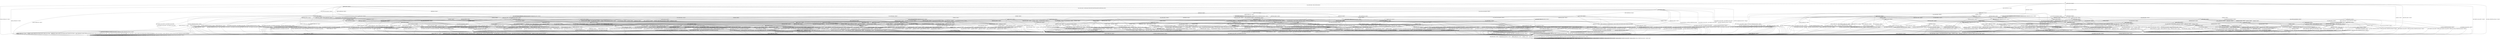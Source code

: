 digraph h17 {
s0 [label="s0"];
s1 [label="s1"];
s2 [label="s2"];
s6 [label="s6"];
s10 [label="s10"];
s11 [label="s11"];
s57 [label="s57"];
s67 [label="s67"];
s3 [label="s3"];
s4 [label="s4"];
s7 [label="s7"];
s8 [label="s8"];
s9 [label="s9"];
s12 [label="s12"];
s13 [label="s13"];
s59 [label="s59"];
s60 [label="s60"];
s61 [label="s61"];
s62 [label="s62"];
s63 [label="s63"];
s68 [label="s68"];
s69 [label="s69"];
s5 [label="s5"];
s14 [label="s14"];
s15 [label="s15"];
s16 [label="s16"];
s17 [label="s17"];
s23 [label="s23"];
s24 [label="s24"];
s26 [label="s26"];
s27 [label="s27"];
s28 [label="s28"];
s29 [label="s29"];
s64 [label="s64"];
s65 [label="s65"];
s66 [label="s66"];
s70 [label="s70"];
s71 [label="s71"];
s72 [label="s72"];
s73 [label="s73"];
s84 [label="s84"];
s18 [label="s18"];
s19 [label="s19"];
s20 [label="s20"];
s30 [label="s30"];
s31 [label="s31"];
s32 [label="s32"];
s33 [label="s33"];
s40 [label="s40"];
s41 [label="s41"];
s43 [label="s43"];
s44 [label="s44"];
s47 [label="s47"];
s49 [label="s49"];
s58 [label="s58"];
s74 [label="s74"];
s75 [label="s75"];
s76 [label="s76"];
s78 [label="s78"];
s85 [label="s85"];
s21 [label="s21"];
s22 [label="s22"];
s25 [label="s25"];
s34 [label="s34"];
s35 [label="s35"];
s36 [label="s36"];
s37 [label="s37"];
s42 [label="s42"];
s45 [label="s45"];
s46 [label="s46"];
s50 [label="s50"];
s51 [label="s51"];
s52 [label="s52"];
s77 [label="s77"];
s80 [label="s80"];
s81 [label="s81"];
s38 [label="s38"];
s48 [label="s48"];
s53 [label="s53"];
s54 [label="s54"];
s55 [label="s55"];
s56 [label="s56"];
s79 [label="s79"];
s83 [label="s83"];
s39 [label="s39"];
s82 [label="s82"];
s0 -> s1 [label="RSA_CLIENT_HELLO / HELLO_VERIFY_REQUEST"];
s0 -> s2 [label="RSA_CLIENT_KEY_EXCHANGE / TIMEOUT"];
s0 -> s10 [label="CHANGE_CIPHER_SPEC / TIMEOUT"];
s0 -> s11 [label="FINISHED / TIMEOUT"];
s0 -> s0 [label="APPLICATION / TIMEOUT"];
s0 -> s67 [label="CERTIFICATE / TIMEOUT"];
s0 -> s57 [label="EMPTY_CERTIFICATE / TIMEOUT"];
s0 -> s11 [label="CERTIFICATE_VERIFY / TIMEOUT"];
s0 -> s6 [label="Alert(WARNING,CLOSE_NOTIFY) / TIMEOUT"];
s0 -> s6 [label="Alert(FATAL,UNEXPECTED_MESSAGE) / TIMEOUT"];
s1 -> s3 [label="RSA_CLIENT_HELLO / SERVER_HELLO,CERTIFICATE,CERTIFICATE_REQUEST,SERVER_HELLO_DONE"];
s1 -> s4 [label="RSA_CLIENT_KEY_EXCHANGE / TIMEOUT"];
s1 -> s10 [label="CHANGE_CIPHER_SPEC / TIMEOUT"];
s1 -> s7 [label="FINISHED / TIMEOUT"];
s1 -> s1 [label="APPLICATION / TIMEOUT"];
s1 -> s13 [label="CERTIFICATE / TIMEOUT"];
s1 -> s12 [label="EMPTY_CERTIFICATE / TIMEOUT"];
s1 -> s7 [label="CERTIFICATE_VERIFY / TIMEOUT"];
s1 -> s6 [label="Alert(WARNING,CLOSE_NOTIFY) / Alert(WARNING,CLOSE_NOTIFY)"];
s1 -> s6 [label="Alert(FATAL,UNEXPECTED_MESSAGE) / TIMEOUT"];
s2 -> s60 [label="RSA_CLIENT_HELLO / TIMEOUT"];
s2 -> s11 [label="RSA_CLIENT_KEY_EXCHANGE / TIMEOUT"];
s2 -> s8 [label="CHANGE_CIPHER_SPEC / TIMEOUT"];
s2 -> s62 [label="FINISHED / TIMEOUT"];
s2 -> s2 [label="APPLICATION / TIMEOUT"];
s2 -> s59 [label="CERTIFICATE / TIMEOUT"];
s2 -> s59 [label="EMPTY_CERTIFICATE / TIMEOUT"];
s2 -> s68 [label="CERTIFICATE_VERIFY / TIMEOUT"];
s2 -> s6 [label="Alert(WARNING,CLOSE_NOTIFY) / TIMEOUT"];
s2 -> s6 [label="Alert(FATAL,UNEXPECTED_MESSAGE) / TIMEOUT"];
s6 -> s9 [label="RSA_CLIENT_HELLO / TIMEOUT"];
s6 -> s9 [label="RSA_CLIENT_KEY_EXCHANGE / TIMEOUT"];
s6 -> s9 [label="CHANGE_CIPHER_SPEC / TIMEOUT"];
s6 -> s9 [label="FINISHED / TIMEOUT"];
s6 -> s9 [label="APPLICATION / TIMEOUT"];
s6 -> s9 [label="CERTIFICATE / TIMEOUT"];
s6 -> s9 [label="EMPTY_CERTIFICATE / TIMEOUT"];
s6 -> s9 [label="CERTIFICATE_VERIFY / TIMEOUT"];
s6 -> s9 [label="Alert(WARNING,CLOSE_NOTIFY) / TIMEOUT"];
s6 -> s9 [label="Alert(FATAL,UNEXPECTED_MESSAGE) / TIMEOUT"];
s10 -> s10 [label="RSA_CLIENT_HELLO / TIMEOUT"];
s10 -> s10 [label="RSA_CLIENT_KEY_EXCHANGE / TIMEOUT"];
s10 -> s10 [label="CHANGE_CIPHER_SPEC / TIMEOUT"];
s10 -> s10 [label="FINISHED / TIMEOUT"];
s10 -> s10 [label="APPLICATION / TIMEOUT"];
s10 -> s10 [label="CERTIFICATE / TIMEOUT"];
s10 -> s10 [label="EMPTY_CERTIFICATE / TIMEOUT"];
s10 -> s10 [label="CERTIFICATE_VERIFY / TIMEOUT"];
s10 -> s10 [label="Alert(WARNING,CLOSE_NOTIFY) / TIMEOUT"];
s10 -> s10 [label="Alert(FATAL,UNEXPECTED_MESSAGE) / TIMEOUT"];
s11 -> s11 [label="RSA_CLIENT_HELLO / TIMEOUT"];
s11 -> s11 [label="RSA_CLIENT_KEY_EXCHANGE / TIMEOUT"];
s11 -> s10 [label="CHANGE_CIPHER_SPEC / TIMEOUT"];
s11 -> s11 [label="FINISHED / TIMEOUT"];
s11 -> s11 [label="APPLICATION / TIMEOUT"];
s11 -> s11 [label="CERTIFICATE / TIMEOUT"];
s11 -> s11 [label="EMPTY_CERTIFICATE / TIMEOUT"];
s11 -> s11 [label="CERTIFICATE_VERIFY / TIMEOUT"];
s11 -> s6 [label="Alert(WARNING,CLOSE_NOTIFY) / TIMEOUT"];
s11 -> s6 [label="Alert(FATAL,UNEXPECTED_MESSAGE) / TIMEOUT"];
s57 -> s61 [label="RSA_CLIENT_HELLO / TIMEOUT"];
s57 -> s59 [label="RSA_CLIENT_KEY_EXCHANGE / TIMEOUT"];
s57 -> s8 [label="CHANGE_CIPHER_SPEC / TIMEOUT"];
s57 -> s63 [label="FINISHED / TIMEOUT"];
s57 -> s57 [label="APPLICATION / TIMEOUT"];
s57 -> s11 [label="CERTIFICATE / TIMEOUT"];
s57 -> s11 [label="EMPTY_CERTIFICATE / TIMEOUT"];
s57 -> s69 [label="CERTIFICATE_VERIFY / TIMEOUT"];
s57 -> s6 [label="Alert(WARNING,CLOSE_NOTIFY) / TIMEOUT"];
s57 -> s6 [label="Alert(FATAL,UNEXPECTED_MESSAGE) / TIMEOUT"];
s67 -> s67 [label="RSA_CLIENT_HELLO / TIMEOUT"];
s67 -> s67 [label="RSA_CLIENT_KEY_EXCHANGE / TIMEOUT"];
s67 -> s10 [label="CHANGE_CIPHER_SPEC / TIMEOUT"];
s67 -> s67 [label="FINISHED / TIMEOUT"];
s67 -> s67 [label="APPLICATION / TIMEOUT"];
s67 -> s11 [label="CERTIFICATE / TIMEOUT"];
s67 -> s11 [label="EMPTY_CERTIFICATE / TIMEOUT"];
s67 -> s69 [label="CERTIFICATE_VERIFY / TIMEOUT"];
s67 -> s6 [label="Alert(WARNING,CLOSE_NOTIFY) / TIMEOUT"];
s67 -> s6 [label="Alert(FATAL,UNEXPECTED_MESSAGE) / TIMEOUT"];
s3 -> s6 [label="RSA_CLIENT_HELLO / Alert(FATAL,UNEXPECTED_MESSAGE)"];
s3 -> s14 [label="RSA_CLIENT_KEY_EXCHANGE / TIMEOUT"];
s3 -> s10 [label="CHANGE_CIPHER_SPEC / TIMEOUT"];
s3 -> s7 [label="FINISHED / TIMEOUT"];
s3 -> s3 [label="APPLICATION / TIMEOUT"];
s3 -> s13 [label="CERTIFICATE / TIMEOUT"];
s3 -> s15 [label="EMPTY_CERTIFICATE / TIMEOUT"];
s3 -> s7 [label="CERTIFICATE_VERIFY / TIMEOUT"];
s3 -> s6 [label="Alert(WARNING,CLOSE_NOTIFY) / Alert(WARNING,CLOSE_NOTIFY)"];
s3 -> s6 [label="Alert(FATAL,UNEXPECTED_MESSAGE) / TIMEOUT"];
s4 -> s16 [label="RSA_CLIENT_HELLO / TIMEOUT"];
s4 -> s7 [label="RSA_CLIENT_KEY_EXCHANGE / TIMEOUT"];
s4 -> s5 [label="CHANGE_CIPHER_SPEC / TIMEOUT"];
s4 -> s26 [label="FINISHED / TIMEOUT"];
s4 -> s4 [label="APPLICATION / TIMEOUT"];
s4 -> s23 [label="CERTIFICATE / TIMEOUT"];
s4 -> s23 [label="EMPTY_CERTIFICATE / TIMEOUT"];
s4 -> s27 [label="CERTIFICATE_VERIFY / TIMEOUT"];
s4 -> s6 [label="Alert(WARNING,CLOSE_NOTIFY) / Alert(WARNING,CLOSE_NOTIFY)"];
s4 -> s6 [label="Alert(FATAL,UNEXPECTED_MESSAGE) / TIMEOUT"];
s7 -> s7 [label="RSA_CLIENT_HELLO / TIMEOUT"];
s7 -> s7 [label="RSA_CLIENT_KEY_EXCHANGE / TIMEOUT"];
s7 -> s10 [label="CHANGE_CIPHER_SPEC / TIMEOUT"];
s7 -> s7 [label="FINISHED / TIMEOUT"];
s7 -> s7 [label="APPLICATION / TIMEOUT"];
s7 -> s7 [label="CERTIFICATE / TIMEOUT"];
s7 -> s7 [label="EMPTY_CERTIFICATE / TIMEOUT"];
s7 -> s7 [label="CERTIFICATE_VERIFY / TIMEOUT"];
s7 -> s6 [label="Alert(WARNING,CLOSE_NOTIFY) / Alert(WARNING,CLOSE_NOTIFY)"];
s7 -> s6 [label="Alert(FATAL,UNEXPECTED_MESSAGE) / TIMEOUT"];
s8 -> s6 [label="RSA_CLIENT_HELLO / TIMEOUT"];
s8 -> s6 [label="RSA_CLIENT_KEY_EXCHANGE / TIMEOUT"];
s8 -> s10 [label="CHANGE_CIPHER_SPEC / TIMEOUT"];
s8 -> s6 [label="FINISHED / TIMEOUT"];
s8 -> s8 [label="APPLICATION / TIMEOUT"];
s8 -> s6 [label="CERTIFICATE / TIMEOUT"];
s8 -> s6 [label="EMPTY_CERTIFICATE / TIMEOUT"];
s8 -> s6 [label="CERTIFICATE_VERIFY / TIMEOUT"];
s8 -> s8 [label="Alert(WARNING,CLOSE_NOTIFY) / TIMEOUT"];
s8 -> s8 [label="Alert(FATAL,UNEXPECTED_MESSAGE) / TIMEOUT"];
s9 -> s9 [label="RSA_CLIENT_HELLO / SOCKET_CLOSED"];
s9 -> s9 [label="RSA_CLIENT_KEY_EXCHANGE / SOCKET_CLOSED"];
s9 -> s9 [label="CHANGE_CIPHER_SPEC / SOCKET_CLOSED"];
s9 -> s9 [label="FINISHED / SOCKET_CLOSED"];
s9 -> s9 [label="APPLICATION / SOCKET_CLOSED"];
s9 -> s9 [label="CERTIFICATE / SOCKET_CLOSED"];
s9 -> s9 [label="EMPTY_CERTIFICATE / SOCKET_CLOSED"];
s9 -> s9 [label="CERTIFICATE_VERIFY / SOCKET_CLOSED"];
s9 -> s9 [label="Alert(WARNING,CLOSE_NOTIFY) / SOCKET_CLOSED"];
s9 -> s9 [label="Alert(FATAL,UNEXPECTED_MESSAGE) / SOCKET_CLOSED"];
s12 -> s17 [label="RSA_CLIENT_HELLO / TIMEOUT"];
s12 -> s23 [label="RSA_CLIENT_KEY_EXCHANGE / TIMEOUT"];
s12 -> s5 [label="CHANGE_CIPHER_SPEC / TIMEOUT"];
s12 -> s28 [label="FINISHED / TIMEOUT"];
s12 -> s12 [label="APPLICATION / TIMEOUT"];
s12 -> s7 [label="CERTIFICATE / TIMEOUT"];
s12 -> s7 [label="EMPTY_CERTIFICATE / TIMEOUT"];
s12 -> s24 [label="CERTIFICATE_VERIFY / TIMEOUT"];
s12 -> s6 [label="Alert(WARNING,CLOSE_NOTIFY) / Alert(WARNING,CLOSE_NOTIFY)"];
s12 -> s6 [label="Alert(FATAL,UNEXPECTED_MESSAGE) / TIMEOUT"];
s13 -> s13 [label="RSA_CLIENT_HELLO / TIMEOUT"];
s13 -> s13 [label="RSA_CLIENT_KEY_EXCHANGE / TIMEOUT"];
s13 -> s10 [label="CHANGE_CIPHER_SPEC / TIMEOUT"];
s13 -> s29 [label="FINISHED / TIMEOUT"];
s13 -> s13 [label="APPLICATION / TIMEOUT"];
s13 -> s7 [label="CERTIFICATE / TIMEOUT"];
s13 -> s7 [label="EMPTY_CERTIFICATE / TIMEOUT"];
s13 -> s24 [label="CERTIFICATE_VERIFY / TIMEOUT"];
s13 -> s6 [label="Alert(WARNING,CLOSE_NOTIFY) / Alert(WARNING,CLOSE_NOTIFY)"];
s13 -> s6 [label="Alert(FATAL,UNEXPECTED_MESSAGE) / TIMEOUT"];
s59 -> s84 [label="RSA_CLIENT_HELLO / TIMEOUT"];
s59 -> s11 [label="RSA_CLIENT_KEY_EXCHANGE / TIMEOUT"];
s59 -> s8 [label="CHANGE_CIPHER_SPEC / TIMEOUT"];
s59 -> s64 [label="FINISHED / TIMEOUT"];
s59 -> s59 [label="APPLICATION / TIMEOUT"];
s59 -> s11 [label="CERTIFICATE / TIMEOUT"];
s59 -> s11 [label="EMPTY_CERTIFICATE / TIMEOUT"];
s59 -> s70 [label="CERTIFICATE_VERIFY / TIMEOUT"];
s59 -> s6 [label="Alert(WARNING,CLOSE_NOTIFY) / TIMEOUT"];
s59 -> s6 [label="Alert(FATAL,UNEXPECTED_MESSAGE) / TIMEOUT"];
s60 -> s11 [label="RSA_CLIENT_HELLO / TIMEOUT"];
s60 -> s11 [label="RSA_CLIENT_KEY_EXCHANGE / TIMEOUT"];
s60 -> s8 [label="CHANGE_CIPHER_SPEC / TIMEOUT"];
s60 -> s65 [label="FINISHED / TIMEOUT"];
s60 -> s60 [label="APPLICATION / TIMEOUT"];
s60 -> s84 [label="CERTIFICATE / TIMEOUT"];
s60 -> s84 [label="EMPTY_CERTIFICATE / TIMEOUT"];
s60 -> s71 [label="CERTIFICATE_VERIFY / TIMEOUT"];
s60 -> s6 [label="Alert(WARNING,CLOSE_NOTIFY) / TIMEOUT"];
s60 -> s6 [label="Alert(FATAL,UNEXPECTED_MESSAGE) / TIMEOUT"];
s61 -> s11 [label="RSA_CLIENT_HELLO / TIMEOUT"];
s61 -> s84 [label="RSA_CLIENT_KEY_EXCHANGE / TIMEOUT"];
s61 -> s8 [label="CHANGE_CIPHER_SPEC / TIMEOUT"];
s61 -> s66 [label="FINISHED / TIMEOUT"];
s61 -> s61 [label="APPLICATION / TIMEOUT"];
s61 -> s11 [label="CERTIFICATE / TIMEOUT"];
s61 -> s11 [label="EMPTY_CERTIFICATE / TIMEOUT"];
s61 -> s69 [label="CERTIFICATE_VERIFY / TIMEOUT"];
s61 -> s6 [label="Alert(WARNING,CLOSE_NOTIFY) / TIMEOUT"];
s61 -> s6 [label="Alert(FATAL,UNEXPECTED_MESSAGE) / TIMEOUT"];
s62 -> s65 [label="RSA_CLIENT_HELLO / TIMEOUT"];
s62 -> s11 [label="RSA_CLIENT_KEY_EXCHANGE / TIMEOUT"];
s62 -> s8 [label="CHANGE_CIPHER_SPEC / TIMEOUT"];
s62 -> s11 [label="FINISHED / TIMEOUT"];
s62 -> s62 [label="APPLICATION / TIMEOUT"];
s62 -> s64 [label="CERTIFICATE / TIMEOUT"];
s62 -> s64 [label="EMPTY_CERTIFICATE / TIMEOUT"];
s62 -> s72 [label="CERTIFICATE_VERIFY / TIMEOUT"];
s62 -> s6 [label="Alert(WARNING,CLOSE_NOTIFY) / TIMEOUT"];
s62 -> s6 [label="Alert(FATAL,UNEXPECTED_MESSAGE) / TIMEOUT"];
s63 -> s66 [label="RSA_CLIENT_HELLO / TIMEOUT"];
s63 -> s64 [label="RSA_CLIENT_KEY_EXCHANGE / TIMEOUT"];
s63 -> s8 [label="CHANGE_CIPHER_SPEC / TIMEOUT"];
s63 -> s11 [label="FINISHED / TIMEOUT"];
s63 -> s63 [label="APPLICATION / TIMEOUT"];
s63 -> s11 [label="CERTIFICATE / TIMEOUT"];
s63 -> s11 [label="EMPTY_CERTIFICATE / TIMEOUT"];
s63 -> s73 [label="CERTIFICATE_VERIFY / TIMEOUT"];
s63 -> s6 [label="Alert(WARNING,CLOSE_NOTIFY) / TIMEOUT"];
s63 -> s6 [label="Alert(FATAL,UNEXPECTED_MESSAGE) / TIMEOUT"];
s68 -> s71 [label="RSA_CLIENT_HELLO / TIMEOUT"];
s68 -> s11 [label="RSA_CLIENT_KEY_EXCHANGE / TIMEOUT"];
s68 -> s8 [label="CHANGE_CIPHER_SPEC / TIMEOUT"];
s68 -> s72 [label="FINISHED / TIMEOUT"];
s68 -> s68 [label="APPLICATION / TIMEOUT"];
s68 -> s70 [label="CERTIFICATE / TIMEOUT"];
s68 -> s70 [label="EMPTY_CERTIFICATE / TIMEOUT"];
s68 -> s11 [label="CERTIFICATE_VERIFY / TIMEOUT"];
s68 -> s6 [label="Alert(WARNING,CLOSE_NOTIFY) / TIMEOUT"];
s68 -> s6 [label="Alert(FATAL,UNEXPECTED_MESSAGE) / TIMEOUT"];
s69 -> s69 [label="RSA_CLIENT_HELLO / TIMEOUT"];
s69 -> s70 [label="RSA_CLIENT_KEY_EXCHANGE / TIMEOUT"];
s69 -> s8 [label="CHANGE_CIPHER_SPEC / TIMEOUT"];
s69 -> s73 [label="FINISHED / TIMEOUT"];
s69 -> s69 [label="APPLICATION / TIMEOUT"];
s69 -> s11 [label="CERTIFICATE / TIMEOUT"];
s69 -> s11 [label="EMPTY_CERTIFICATE / TIMEOUT"];
s69 -> s11 [label="CERTIFICATE_VERIFY / TIMEOUT"];
s69 -> s6 [label="Alert(WARNING,CLOSE_NOTIFY) / TIMEOUT"];
s69 -> s6 [label="Alert(FATAL,UNEXPECTED_MESSAGE) / TIMEOUT"];
s5 -> s6 [label="RSA_CLIENT_HELLO / Alert(FATAL,UNEXPECTED_MESSAGE)"];
s5 -> s6 [label="RSA_CLIENT_KEY_EXCHANGE / Alert(FATAL,UNEXPECTED_MESSAGE)"];
s5 -> s10 [label="CHANGE_CIPHER_SPEC / TIMEOUT"];
s5 -> s6 [label="FINISHED / Alert(FATAL,UNEXPECTED_MESSAGE)"];
s5 -> s5 [label="APPLICATION / TIMEOUT"];
s5 -> s6 [label="CERTIFICATE / Alert(FATAL,UNEXPECTED_MESSAGE)"];
s5 -> s6 [label="EMPTY_CERTIFICATE / Alert(FATAL,UNEXPECTED_MESSAGE)"];
s5 -> s6 [label="CERTIFICATE_VERIFY / Alert(FATAL,UNEXPECTED_MESSAGE)"];
s5 -> s5 [label="Alert(WARNING,CLOSE_NOTIFY) / TIMEOUT"];
s5 -> s5 [label="Alert(FATAL,UNEXPECTED_MESSAGE) / TIMEOUT"];
s14 -> s16 [label="RSA_CLIENT_HELLO / TIMEOUT"];
s14 -> s7 [label="RSA_CLIENT_KEY_EXCHANGE / TIMEOUT"];
s14 -> s18 [label="CHANGE_CIPHER_SPEC / TIMEOUT"];
s14 -> s26 [label="FINISHED / TIMEOUT"];
s14 -> s14 [label="APPLICATION / TIMEOUT"];
s14 -> s32 [label="CERTIFICATE / TIMEOUT"];
s14 -> s58 [label="EMPTY_CERTIFICATE / TIMEOUT"];
s14 -> s19 [label="CERTIFICATE_VERIFY / TIMEOUT"];
s14 -> s6 [label="Alert(WARNING,CLOSE_NOTIFY) / Alert(WARNING,CLOSE_NOTIFY)"];
s14 -> s6 [label="Alert(FATAL,UNEXPECTED_MESSAGE) / TIMEOUT"];
s15 -> s17 [label="RSA_CLIENT_HELLO / TIMEOUT"];
s15 -> s58 [label="RSA_CLIENT_KEY_EXCHANGE / TIMEOUT"];
s15 -> s5 [label="CHANGE_CIPHER_SPEC / TIMEOUT"];
s15 -> s28 [label="FINISHED / TIMEOUT"];
s15 -> s15 [label="APPLICATION / TIMEOUT"];
s15 -> s7 [label="CERTIFICATE / TIMEOUT"];
s15 -> s7 [label="EMPTY_CERTIFICATE / TIMEOUT"];
s15 -> s20 [label="CERTIFICATE_VERIFY / TIMEOUT"];
s15 -> s6 [label="Alert(WARNING,CLOSE_NOTIFY) / Alert(WARNING,CLOSE_NOTIFY)"];
s15 -> s6 [label="Alert(FATAL,UNEXPECTED_MESSAGE) / TIMEOUT"];
s16 -> s7 [label="RSA_CLIENT_HELLO / TIMEOUT"];
s16 -> s7 [label="RSA_CLIENT_KEY_EXCHANGE / TIMEOUT"];
s16 -> s5 [label="CHANGE_CIPHER_SPEC / TIMEOUT"];
s16 -> s33 [label="FINISHED / TIMEOUT"];
s16 -> s16 [label="APPLICATION / TIMEOUT"];
s16 -> s78 [label="CERTIFICATE / TIMEOUT"];
s16 -> s78 [label="EMPTY_CERTIFICATE / TIMEOUT"];
s16 -> s40 [label="CERTIFICATE_VERIFY / TIMEOUT"];
s16 -> s6 [label="Alert(WARNING,CLOSE_NOTIFY) / Alert(WARNING,CLOSE_NOTIFY)"];
s16 -> s6 [label="Alert(FATAL,UNEXPECTED_MESSAGE) / TIMEOUT"];
s17 -> s7 [label="RSA_CLIENT_HELLO / TIMEOUT"];
s17 -> s78 [label="RSA_CLIENT_KEY_EXCHANGE / TIMEOUT"];
s17 -> s5 [label="CHANGE_CIPHER_SPEC / TIMEOUT"];
s17 -> s30 [label="FINISHED / TIMEOUT"];
s17 -> s17 [label="APPLICATION / TIMEOUT"];
s17 -> s7 [label="CERTIFICATE / TIMEOUT"];
s17 -> s7 [label="EMPTY_CERTIFICATE / TIMEOUT"];
s17 -> s41 [label="CERTIFICATE_VERIFY / TIMEOUT"];
s17 -> s6 [label="Alert(WARNING,CLOSE_NOTIFY) / Alert(WARNING,CLOSE_NOTIFY)"];
s17 -> s6 [label="Alert(FATAL,UNEXPECTED_MESSAGE) / TIMEOUT"];
s23 -> s78 [label="RSA_CLIENT_HELLO / TIMEOUT"];
s23 -> s7 [label="RSA_CLIENT_KEY_EXCHANGE / TIMEOUT"];
s23 -> s5 [label="CHANGE_CIPHER_SPEC / TIMEOUT"];
s23 -> s31 [label="FINISHED / TIMEOUT"];
s23 -> s23 [label="APPLICATION / TIMEOUT"];
s23 -> s7 [label="CERTIFICATE / TIMEOUT"];
s23 -> s7 [label="EMPTY_CERTIFICATE / TIMEOUT"];
s23 -> s43 [label="CERTIFICATE_VERIFY / TIMEOUT"];
s23 -> s6 [label="Alert(WARNING,CLOSE_NOTIFY) / Alert(WARNING,CLOSE_NOTIFY)"];
s23 -> s6 [label="Alert(FATAL,UNEXPECTED_MESSAGE) / TIMEOUT"];
s24 -> s41 [label="RSA_CLIENT_HELLO / TIMEOUT"];
s24 -> s43 [label="RSA_CLIENT_KEY_EXCHANGE / TIMEOUT"];
s24 -> s5 [label="CHANGE_CIPHER_SPEC / TIMEOUT"];
s24 -> s47 [label="FINISHED / TIMEOUT"];
s24 -> s24 [label="APPLICATION / TIMEOUT"];
s24 -> s7 [label="CERTIFICATE / TIMEOUT"];
s24 -> s7 [label="EMPTY_CERTIFICATE / TIMEOUT"];
s24 -> s7 [label="CERTIFICATE_VERIFY / TIMEOUT"];
s24 -> s6 [label="Alert(WARNING,CLOSE_NOTIFY) / Alert(WARNING,CLOSE_NOTIFY)"];
s24 -> s6 [label="Alert(FATAL,UNEXPECTED_MESSAGE) / TIMEOUT"];
s26 -> s33 [label="RSA_CLIENT_HELLO / TIMEOUT"];
s26 -> s7 [label="RSA_CLIENT_KEY_EXCHANGE / TIMEOUT"];
s26 -> s5 [label="CHANGE_CIPHER_SPEC / TIMEOUT"];
s26 -> s7 [label="FINISHED / TIMEOUT"];
s26 -> s26 [label="APPLICATION / TIMEOUT"];
s26 -> s31 [label="CERTIFICATE / TIMEOUT"];
s26 -> s31 [label="EMPTY_CERTIFICATE / TIMEOUT"];
s26 -> s49 [label="CERTIFICATE_VERIFY / TIMEOUT"];
s26 -> s6 [label="Alert(WARNING,CLOSE_NOTIFY) / Alert(WARNING,CLOSE_NOTIFY)"];
s26 -> s6 [label="Alert(FATAL,UNEXPECTED_MESSAGE) / TIMEOUT"];
s27 -> s40 [label="RSA_CLIENT_HELLO / TIMEOUT"];
s27 -> s7 [label="RSA_CLIENT_KEY_EXCHANGE / TIMEOUT"];
s27 -> s5 [label="CHANGE_CIPHER_SPEC / TIMEOUT"];
s27 -> s49 [label="FINISHED / TIMEOUT"];
s27 -> s27 [label="APPLICATION / TIMEOUT"];
s27 -> s43 [label="CERTIFICATE / TIMEOUT"];
s27 -> s43 [label="EMPTY_CERTIFICATE / TIMEOUT"];
s27 -> s7 [label="CERTIFICATE_VERIFY / TIMEOUT"];
s27 -> s6 [label="Alert(WARNING,CLOSE_NOTIFY) / Alert(WARNING,CLOSE_NOTIFY)"];
s27 -> s6 [label="Alert(FATAL,UNEXPECTED_MESSAGE) / TIMEOUT"];
s28 -> s30 [label="RSA_CLIENT_HELLO / TIMEOUT"];
s28 -> s31 [label="RSA_CLIENT_KEY_EXCHANGE / TIMEOUT"];
s28 -> s5 [label="CHANGE_CIPHER_SPEC / TIMEOUT"];
s28 -> s7 [label="FINISHED / TIMEOUT"];
s28 -> s28 [label="APPLICATION / TIMEOUT"];
s28 -> s7 [label="CERTIFICATE / TIMEOUT"];
s28 -> s7 [label="EMPTY_CERTIFICATE / TIMEOUT"];
s28 -> s47 [label="CERTIFICATE_VERIFY / TIMEOUT"];
s28 -> s6 [label="Alert(WARNING,CLOSE_NOTIFY) / Alert(WARNING,CLOSE_NOTIFY)"];
s28 -> s6 [label="Alert(FATAL,UNEXPECTED_MESSAGE) / TIMEOUT"];
s29 -> s44 [label="RSA_CLIENT_HELLO / TIMEOUT"];
s29 -> s29 [label="RSA_CLIENT_KEY_EXCHANGE / TIMEOUT"];
s29 -> s10 [label="CHANGE_CIPHER_SPEC / TIMEOUT"];
s29 -> s7 [label="FINISHED / TIMEOUT"];
s29 -> s29 [label="APPLICATION / TIMEOUT"];
s29 -> s7 [label="CERTIFICATE / TIMEOUT"];
s29 -> s7 [label="EMPTY_CERTIFICATE / TIMEOUT"];
s29 -> s47 [label="CERTIFICATE_VERIFY / TIMEOUT"];
s29 -> s6 [label="Alert(WARNING,CLOSE_NOTIFY) / Alert(WARNING,CLOSE_NOTIFY)"];
s29 -> s6 [label="Alert(FATAL,UNEXPECTED_MESSAGE) / TIMEOUT"];
s64 -> s85 [label="RSA_CLIENT_HELLO / TIMEOUT"];
s64 -> s11 [label="RSA_CLIENT_KEY_EXCHANGE / TIMEOUT"];
s64 -> s8 [label="CHANGE_CIPHER_SPEC / TIMEOUT"];
s64 -> s11 [label="FINISHED / TIMEOUT"];
s64 -> s64 [label="APPLICATION / TIMEOUT"];
s64 -> s11 [label="CERTIFICATE / TIMEOUT"];
s64 -> s11 [label="EMPTY_CERTIFICATE / TIMEOUT"];
s64 -> s74 [label="CERTIFICATE_VERIFY / TIMEOUT"];
s64 -> s6 [label="Alert(WARNING,CLOSE_NOTIFY) / TIMEOUT"];
s64 -> s6 [label="Alert(FATAL,UNEXPECTED_MESSAGE) / TIMEOUT"];
s65 -> s11 [label="RSA_CLIENT_HELLO / TIMEOUT"];
s65 -> s11 [label="RSA_CLIENT_KEY_EXCHANGE / TIMEOUT"];
s65 -> s8 [label="CHANGE_CIPHER_SPEC / TIMEOUT"];
s65 -> s11 [label="FINISHED / TIMEOUT"];
s65 -> s65 [label="APPLICATION / TIMEOUT"];
s65 -> s85 [label="CERTIFICATE / TIMEOUT"];
s65 -> s85 [label="EMPTY_CERTIFICATE / TIMEOUT"];
s65 -> s75 [label="CERTIFICATE_VERIFY / TIMEOUT"];
s65 -> s6 [label="Alert(WARNING,CLOSE_NOTIFY) / TIMEOUT"];
s65 -> s6 [label="Alert(FATAL,UNEXPECTED_MESSAGE) / TIMEOUT"];
s66 -> s11 [label="RSA_CLIENT_HELLO / TIMEOUT"];
s66 -> s85 [label="RSA_CLIENT_KEY_EXCHANGE / TIMEOUT"];
s66 -> s8 [label="CHANGE_CIPHER_SPEC / TIMEOUT"];
s66 -> s11 [label="FINISHED / TIMEOUT"];
s66 -> s66 [label="APPLICATION / TIMEOUT"];
s66 -> s11 [label="CERTIFICATE / TIMEOUT"];
s66 -> s11 [label="EMPTY_CERTIFICATE / TIMEOUT"];
s66 -> s73 [label="CERTIFICATE_VERIFY / TIMEOUT"];
s66 -> s6 [label="Alert(WARNING,CLOSE_NOTIFY) / TIMEOUT"];
s66 -> s6 [label="Alert(FATAL,UNEXPECTED_MESSAGE) / TIMEOUT"];
s70 -> s76 [label="RSA_CLIENT_HELLO / TIMEOUT"];
s70 -> s11 [label="RSA_CLIENT_KEY_EXCHANGE / TIMEOUT"];
s70 -> s8 [label="CHANGE_CIPHER_SPEC / TIMEOUT"];
s70 -> s74 [label="FINISHED / TIMEOUT"];
s70 -> s70 [label="APPLICATION / TIMEOUT"];
s70 -> s11 [label="CERTIFICATE / TIMEOUT"];
s70 -> s11 [label="EMPTY_CERTIFICATE / TIMEOUT"];
s70 -> s11 [label="CERTIFICATE_VERIFY / TIMEOUT"];
s70 -> s6 [label="Alert(WARNING,CLOSE_NOTIFY) / TIMEOUT"];
s70 -> s6 [label="Alert(FATAL,UNEXPECTED_MESSAGE) / TIMEOUT"];
s71 -> s11 [label="RSA_CLIENT_HELLO / TIMEOUT"];
s71 -> s11 [label="RSA_CLIENT_KEY_EXCHANGE / TIMEOUT"];
s71 -> s8 [label="CHANGE_CIPHER_SPEC / TIMEOUT"];
s71 -> s75 [label="FINISHED / TIMEOUT"];
s71 -> s71 [label="APPLICATION / TIMEOUT"];
s71 -> s76 [label="CERTIFICATE / TIMEOUT"];
s71 -> s76 [label="EMPTY_CERTIFICATE / TIMEOUT"];
s71 -> s11 [label="CERTIFICATE_VERIFY / TIMEOUT"];
s71 -> s6 [label="Alert(WARNING,CLOSE_NOTIFY) / TIMEOUT"];
s71 -> s6 [label="Alert(FATAL,UNEXPECTED_MESSAGE) / TIMEOUT"];
s72 -> s75 [label="RSA_CLIENT_HELLO / TIMEOUT"];
s72 -> s11 [label="RSA_CLIENT_KEY_EXCHANGE / TIMEOUT"];
s72 -> s8 [label="CHANGE_CIPHER_SPEC / TIMEOUT"];
s72 -> s11 [label="FINISHED / TIMEOUT"];
s72 -> s72 [label="APPLICATION / TIMEOUT"];
s72 -> s74 [label="CERTIFICATE / TIMEOUT"];
s72 -> s74 [label="EMPTY_CERTIFICATE / TIMEOUT"];
s72 -> s11 [label="CERTIFICATE_VERIFY / TIMEOUT"];
s72 -> s6 [label="Alert(WARNING,CLOSE_NOTIFY) / TIMEOUT"];
s72 -> s6 [label="Alert(FATAL,UNEXPECTED_MESSAGE) / TIMEOUT"];
s73 -> s73 [label="RSA_CLIENT_HELLO / TIMEOUT"];
s73 -> s74 [label="RSA_CLIENT_KEY_EXCHANGE / TIMEOUT"];
s73 -> s8 [label="CHANGE_CIPHER_SPEC / TIMEOUT"];
s73 -> s11 [label="FINISHED / TIMEOUT"];
s73 -> s73 [label="APPLICATION / TIMEOUT"];
s73 -> s11 [label="CERTIFICATE / TIMEOUT"];
s73 -> s11 [label="EMPTY_CERTIFICATE / TIMEOUT"];
s73 -> s11 [label="CERTIFICATE_VERIFY / TIMEOUT"];
s73 -> s6 [label="Alert(WARNING,CLOSE_NOTIFY) / TIMEOUT"];
s73 -> s6 [label="Alert(FATAL,UNEXPECTED_MESSAGE) / TIMEOUT"];
s84 -> s11 [label="RSA_CLIENT_HELLO / TIMEOUT"];
s84 -> s11 [label="RSA_CLIENT_KEY_EXCHANGE / TIMEOUT"];
s84 -> s8 [label="CHANGE_CIPHER_SPEC / TIMEOUT"];
s84 -> s85 [label="FINISHED / TIMEOUT"];
s84 -> s84 [label="APPLICATION / TIMEOUT"];
s84 -> s11 [label="CERTIFICATE / TIMEOUT"];
s84 -> s11 [label="EMPTY_CERTIFICATE / TIMEOUT"];
s84 -> s76 [label="CERTIFICATE_VERIFY / TIMEOUT"];
s84 -> s6 [label="Alert(WARNING,CLOSE_NOTIFY) / TIMEOUT"];
s84 -> s6 [label="Alert(FATAL,UNEXPECTED_MESSAGE) / TIMEOUT"];
s18 -> s45 [label="RSA_CLIENT_HELLO / TIMEOUT"];
s18 -> s7 [label="RSA_CLIENT_KEY_EXCHANGE / TIMEOUT"];
s18 -> s10 [label="CHANGE_CIPHER_SPEC / TIMEOUT"];
s18 -> s21 [label="FINISHED / CHANGE_CIPHER_SPEC,FINISHED,CHANGE_CIPHER_SPEC,FINISHED"];
s18 -> s18 [label="APPLICATION / TIMEOUT"];
s18 -> s34 [label="CERTIFICATE / TIMEOUT"];
s18 -> s42 [label="EMPTY_CERTIFICATE / TIMEOUT"];
s18 -> s19 [label="CERTIFICATE_VERIFY / TIMEOUT"];
s18 -> s18 [label="Alert(WARNING,CLOSE_NOTIFY) / TIMEOUT"];
s18 -> s18 [label="Alert(FATAL,UNEXPECTED_MESSAGE) / TIMEOUT"];
s19 -> s35 [label="RSA_CLIENT_HELLO / TIMEOUT"];
s19 -> s7 [label="RSA_CLIENT_KEY_EXCHANGE / TIMEOUT"];
s19 -> s22 [label="CHANGE_CIPHER_SPEC / TIMEOUT"];
s19 -> s46 [label="FINISHED / TIMEOUT"];
s19 -> s19 [label="APPLICATION / TIMEOUT"];
s19 -> s25 [label="CERTIFICATE / TIMEOUT"];
s19 -> s25 [label="EMPTY_CERTIFICATE / TIMEOUT"];
s19 -> s7 [label="CERTIFICATE_VERIFY / TIMEOUT"];
s19 -> s6 [label="Alert(WARNING,CLOSE_NOTIFY) / Alert(WARNING,CLOSE_NOTIFY)"];
s19 -> s6 [label="Alert(FATAL,UNEXPECTED_MESSAGE) / TIMEOUT"];
s20 -> s36 [label="RSA_CLIENT_HELLO / TIMEOUT"];
s20 -> s25 [label="RSA_CLIENT_KEY_EXCHANGE / TIMEOUT"];
s20 -> s22 [label="CHANGE_CIPHER_SPEC / TIMEOUT"];
s20 -> s20 [label="FINISHED / TIMEOUT"];
s20 -> s20 [label="APPLICATION / TIMEOUT"];
s20 -> s7 [label="CERTIFICATE / TIMEOUT"];
s20 -> s7 [label="EMPTY_CERTIFICATE / TIMEOUT"];
s20 -> s7 [label="CERTIFICATE_VERIFY / TIMEOUT"];
s20 -> s6 [label="Alert(WARNING,CLOSE_NOTIFY) / Alert(WARNING,CLOSE_NOTIFY)"];
s20 -> s6 [label="Alert(FATAL,UNEXPECTED_MESSAGE) / TIMEOUT"];
s30 -> s7 [label="RSA_CLIENT_HELLO / TIMEOUT"];
s30 -> s80 [label="RSA_CLIENT_KEY_EXCHANGE / TIMEOUT"];
s30 -> s5 [label="CHANGE_CIPHER_SPEC / TIMEOUT"];
s30 -> s7 [label="FINISHED / TIMEOUT"];
s30 -> s30 [label="APPLICATION / TIMEOUT"];
s30 -> s7 [label="CERTIFICATE / TIMEOUT"];
s30 -> s7 [label="EMPTY_CERTIFICATE / TIMEOUT"];
s30 -> s50 [label="CERTIFICATE_VERIFY / TIMEOUT"];
s30 -> s6 [label="Alert(WARNING,CLOSE_NOTIFY) / Alert(WARNING,CLOSE_NOTIFY)"];
s30 -> s6 [label="Alert(FATAL,UNEXPECTED_MESSAGE) / TIMEOUT"];
s31 -> s80 [label="RSA_CLIENT_HELLO / TIMEOUT"];
s31 -> s7 [label="RSA_CLIENT_KEY_EXCHANGE / TIMEOUT"];
s31 -> s5 [label="CHANGE_CIPHER_SPEC / TIMEOUT"];
s31 -> s7 [label="FINISHED / TIMEOUT"];
s31 -> s31 [label="APPLICATION / TIMEOUT"];
s31 -> s7 [label="CERTIFICATE / TIMEOUT"];
s31 -> s7 [label="EMPTY_CERTIFICATE / TIMEOUT"];
s31 -> s51 [label="CERTIFICATE_VERIFY / TIMEOUT"];
s31 -> s6 [label="Alert(WARNING,CLOSE_NOTIFY) / Alert(WARNING,CLOSE_NOTIFY)"];
s31 -> s6 [label="Alert(FATAL,UNEXPECTED_MESSAGE) / TIMEOUT"];
s32 -> s78 [label="RSA_CLIENT_HELLO / TIMEOUT"];
s32 -> s7 [label="RSA_CLIENT_KEY_EXCHANGE / TIMEOUT"];
s32 -> s37 [label="CHANGE_CIPHER_SPEC / TIMEOUT"];
s32 -> s31 [label="FINISHED / TIMEOUT"];
s32 -> s32 [label="APPLICATION / TIMEOUT"];
s32 -> s7 [label="CERTIFICATE / TIMEOUT"];
s32 -> s7 [label="EMPTY_CERTIFICATE / TIMEOUT"];
s32 -> s32 [label="CERTIFICATE_VERIFY / TIMEOUT"];
s32 -> s6 [label="Alert(WARNING,CLOSE_NOTIFY) / Alert(WARNING,CLOSE_NOTIFY)"];
s32 -> s6 [label="Alert(FATAL,UNEXPECTED_MESSAGE) / TIMEOUT"];
s33 -> s7 [label="RSA_CLIENT_HELLO / TIMEOUT"];
s33 -> s7 [label="RSA_CLIENT_KEY_EXCHANGE / TIMEOUT"];
s33 -> s5 [label="CHANGE_CIPHER_SPEC / TIMEOUT"];
s33 -> s7 [label="FINISHED / TIMEOUT"];
s33 -> s33 [label="APPLICATION / TIMEOUT"];
s33 -> s80 [label="CERTIFICATE / TIMEOUT"];
s33 -> s80 [label="EMPTY_CERTIFICATE / TIMEOUT"];
s33 -> s52 [label="CERTIFICATE_VERIFY / TIMEOUT"];
s33 -> s6 [label="Alert(WARNING,CLOSE_NOTIFY) / Alert(WARNING,CLOSE_NOTIFY)"];
s33 -> s6 [label="Alert(FATAL,UNEXPECTED_MESSAGE) / TIMEOUT"];
s40 -> s7 [label="RSA_CLIENT_HELLO / TIMEOUT"];
s40 -> s7 [label="RSA_CLIENT_KEY_EXCHANGE / TIMEOUT"];
s40 -> s5 [label="CHANGE_CIPHER_SPEC / TIMEOUT"];
s40 -> s52 [label="FINISHED / TIMEOUT"];
s40 -> s40 [label="APPLICATION / TIMEOUT"];
s40 -> s81 [label="CERTIFICATE / TIMEOUT"];
s40 -> s81 [label="EMPTY_CERTIFICATE / TIMEOUT"];
s40 -> s7 [label="CERTIFICATE_VERIFY / TIMEOUT"];
s40 -> s6 [label="Alert(WARNING,CLOSE_NOTIFY) / Alert(WARNING,CLOSE_NOTIFY)"];
s40 -> s6 [label="Alert(FATAL,UNEXPECTED_MESSAGE) / TIMEOUT"];
s41 -> s7 [label="RSA_CLIENT_HELLO / TIMEOUT"];
s41 -> s81 [label="RSA_CLIENT_KEY_EXCHANGE / TIMEOUT"];
s41 -> s5 [label="CHANGE_CIPHER_SPEC / TIMEOUT"];
s41 -> s50 [label="FINISHED / TIMEOUT"];
s41 -> s41 [label="APPLICATION / TIMEOUT"];
s41 -> s7 [label="CERTIFICATE / TIMEOUT"];
s41 -> s7 [label="EMPTY_CERTIFICATE / TIMEOUT"];
s41 -> s7 [label="CERTIFICATE_VERIFY / TIMEOUT"];
s41 -> s6 [label="Alert(WARNING,CLOSE_NOTIFY) / Alert(WARNING,CLOSE_NOTIFY)"];
s41 -> s6 [label="Alert(FATAL,UNEXPECTED_MESSAGE) / TIMEOUT"];
s43 -> s81 [label="RSA_CLIENT_HELLO / TIMEOUT"];
s43 -> s7 [label="RSA_CLIENT_KEY_EXCHANGE / TIMEOUT"];
s43 -> s5 [label="CHANGE_CIPHER_SPEC / TIMEOUT"];
s43 -> s51 [label="FINISHED / TIMEOUT"];
s43 -> s43 [label="APPLICATION / TIMEOUT"];
s43 -> s7 [label="CERTIFICATE / TIMEOUT"];
s43 -> s7 [label="EMPTY_CERTIFICATE / TIMEOUT"];
s43 -> s7 [label="CERTIFICATE_VERIFY / TIMEOUT"];
s43 -> s6 [label="Alert(WARNING,CLOSE_NOTIFY) / Alert(WARNING,CLOSE_NOTIFY)"];
s43 -> s6 [label="Alert(FATAL,UNEXPECTED_MESSAGE) / TIMEOUT"];
s44 -> s7 [label="RSA_CLIENT_HELLO / TIMEOUT"];
s44 -> s29 [label="RSA_CLIENT_KEY_EXCHANGE / TIMEOUT"];
s44 -> s10 [label="CHANGE_CIPHER_SPEC / TIMEOUT"];
s44 -> s7 [label="FINISHED / TIMEOUT"];
s44 -> s44 [label="APPLICATION / TIMEOUT"];
s44 -> s7 [label="CERTIFICATE / TIMEOUT"];
s44 -> s7 [label="EMPTY_CERTIFICATE / TIMEOUT"];
s44 -> s50 [label="CERTIFICATE_VERIFY / TIMEOUT"];
s44 -> s6 [label="Alert(WARNING,CLOSE_NOTIFY) / Alert(WARNING,CLOSE_NOTIFY)"];
s44 -> s6 [label="Alert(FATAL,UNEXPECTED_MESSAGE) / TIMEOUT"];
s47 -> s50 [label="RSA_CLIENT_HELLO / TIMEOUT"];
s47 -> s51 [label="RSA_CLIENT_KEY_EXCHANGE / TIMEOUT"];
s47 -> s5 [label="CHANGE_CIPHER_SPEC / TIMEOUT"];
s47 -> s7 [label="FINISHED / TIMEOUT"];
s47 -> s47 [label="APPLICATION / TIMEOUT"];
s47 -> s7 [label="CERTIFICATE / TIMEOUT"];
s47 -> s7 [label="EMPTY_CERTIFICATE / TIMEOUT"];
s47 -> s7 [label="CERTIFICATE_VERIFY / TIMEOUT"];
s47 -> s6 [label="Alert(WARNING,CLOSE_NOTIFY) / Alert(WARNING,CLOSE_NOTIFY)"];
s47 -> s6 [label="Alert(FATAL,UNEXPECTED_MESSAGE) / TIMEOUT"];
s49 -> s52 [label="RSA_CLIENT_HELLO / TIMEOUT"];
s49 -> s7 [label="RSA_CLIENT_KEY_EXCHANGE / TIMEOUT"];
s49 -> s5 [label="CHANGE_CIPHER_SPEC / TIMEOUT"];
s49 -> s7 [label="FINISHED / TIMEOUT"];
s49 -> s49 [label="APPLICATION / TIMEOUT"];
s49 -> s51 [label="CERTIFICATE / TIMEOUT"];
s49 -> s51 [label="EMPTY_CERTIFICATE / TIMEOUT"];
s49 -> s7 [label="CERTIFICATE_VERIFY / TIMEOUT"];
s49 -> s6 [label="Alert(WARNING,CLOSE_NOTIFY) / Alert(WARNING,CLOSE_NOTIFY)"];
s49 -> s6 [label="Alert(FATAL,UNEXPECTED_MESSAGE) / TIMEOUT"];
s58 -> s78 [label="RSA_CLIENT_HELLO / TIMEOUT"];
s58 -> s7 [label="RSA_CLIENT_KEY_EXCHANGE / TIMEOUT"];
s58 -> s37 [label="CHANGE_CIPHER_SPEC / TIMEOUT"];
s58 -> s31 [label="FINISHED / TIMEOUT"];
s58 -> s58 [label="APPLICATION / TIMEOUT"];
s58 -> s7 [label="CERTIFICATE / TIMEOUT"];
s58 -> s7 [label="EMPTY_CERTIFICATE / TIMEOUT"];
s58 -> s25 [label="CERTIFICATE_VERIFY / TIMEOUT"];
s58 -> s6 [label="Alert(WARNING,CLOSE_NOTIFY) / Alert(WARNING,CLOSE_NOTIFY)"];
s58 -> s6 [label="Alert(FATAL,UNEXPECTED_MESSAGE) / TIMEOUT"];
s74 -> s77 [label="RSA_CLIENT_HELLO / TIMEOUT"];
s74 -> s11 [label="RSA_CLIENT_KEY_EXCHANGE / TIMEOUT"];
s74 -> s8 [label="CHANGE_CIPHER_SPEC / TIMEOUT"];
s74 -> s11 [label="FINISHED / TIMEOUT"];
s74 -> s74 [label="APPLICATION / TIMEOUT"];
s74 -> s11 [label="CERTIFICATE / TIMEOUT"];
s74 -> s11 [label="EMPTY_CERTIFICATE / TIMEOUT"];
s74 -> s11 [label="CERTIFICATE_VERIFY / TIMEOUT"];
s74 -> s6 [label="Alert(WARNING,CLOSE_NOTIFY) / TIMEOUT"];
s74 -> s6 [label="Alert(FATAL,UNEXPECTED_MESSAGE) / TIMEOUT"];
s75 -> s11 [label="RSA_CLIENT_HELLO / TIMEOUT"];
s75 -> s11 [label="RSA_CLIENT_KEY_EXCHANGE / TIMEOUT"];
s75 -> s8 [label="CHANGE_CIPHER_SPEC / TIMEOUT"];
s75 -> s11 [label="FINISHED / TIMEOUT"];
s75 -> s75 [label="APPLICATION / TIMEOUT"];
s75 -> s77 [label="CERTIFICATE / TIMEOUT"];
s75 -> s77 [label="EMPTY_CERTIFICATE / TIMEOUT"];
s75 -> s11 [label="CERTIFICATE_VERIFY / TIMEOUT"];
s75 -> s6 [label="Alert(WARNING,CLOSE_NOTIFY) / TIMEOUT"];
s75 -> s6 [label="Alert(FATAL,UNEXPECTED_MESSAGE) / TIMEOUT"];
s76 -> s11 [label="RSA_CLIENT_HELLO / TIMEOUT"];
s76 -> s11 [label="RSA_CLIENT_KEY_EXCHANGE / TIMEOUT"];
s76 -> s8 [label="CHANGE_CIPHER_SPEC / TIMEOUT"];
s76 -> s77 [label="FINISHED / TIMEOUT"];
s76 -> s76 [label="APPLICATION / TIMEOUT"];
s76 -> s11 [label="CERTIFICATE / TIMEOUT"];
s76 -> s11 [label="EMPTY_CERTIFICATE / TIMEOUT"];
s76 -> s11 [label="CERTIFICATE_VERIFY / TIMEOUT"];
s76 -> s6 [label="Alert(WARNING,CLOSE_NOTIFY) / TIMEOUT"];
s76 -> s6 [label="Alert(FATAL,UNEXPECTED_MESSAGE) / TIMEOUT"];
s78 -> s7 [label="RSA_CLIENT_HELLO / TIMEOUT"];
s78 -> s7 [label="RSA_CLIENT_KEY_EXCHANGE / TIMEOUT"];
s78 -> s5 [label="CHANGE_CIPHER_SPEC / TIMEOUT"];
s78 -> s80 [label="FINISHED / TIMEOUT"];
s78 -> s78 [label="APPLICATION / TIMEOUT"];
s78 -> s7 [label="CERTIFICATE / TIMEOUT"];
s78 -> s7 [label="EMPTY_CERTIFICATE / TIMEOUT"];
s78 -> s81 [label="CERTIFICATE_VERIFY / TIMEOUT"];
s78 -> s6 [label="Alert(WARNING,CLOSE_NOTIFY) / Alert(WARNING,CLOSE_NOTIFY)"];
s78 -> s6 [label="Alert(FATAL,UNEXPECTED_MESSAGE) / TIMEOUT"];
s85 -> s11 [label="RSA_CLIENT_HELLO / TIMEOUT"];
s85 -> s11 [label="RSA_CLIENT_KEY_EXCHANGE / TIMEOUT"];
s85 -> s8 [label="CHANGE_CIPHER_SPEC / TIMEOUT"];
s85 -> s11 [label="FINISHED / TIMEOUT"];
s85 -> s85 [label="APPLICATION / TIMEOUT"];
s85 -> s11 [label="CERTIFICATE / TIMEOUT"];
s85 -> s11 [label="EMPTY_CERTIFICATE / TIMEOUT"];
s85 -> s77 [label="CERTIFICATE_VERIFY / TIMEOUT"];
s85 -> s6 [label="Alert(WARNING,CLOSE_NOTIFY) / TIMEOUT"];
s85 -> s6 [label="Alert(FATAL,UNEXPECTED_MESSAGE) / TIMEOUT"];
s21 -> s21 [label="RSA_CLIENT_HELLO / TIMEOUT"];
s21 -> s21 [label="RSA_CLIENT_KEY_EXCHANGE / TIMEOUT"];
s21 -> s10 [label="CHANGE_CIPHER_SPEC / TIMEOUT"];
s21 -> s21 [label="FINISHED / TIMEOUT"];
s21 -> s6 [label="APPLICATION / APPLICATION"];
s21 -> s21 [label="CERTIFICATE / TIMEOUT"];
s21 -> s21 [label="EMPTY_CERTIFICATE / TIMEOUT"];
s21 -> s21 [label="CERTIFICATE_VERIFY / TIMEOUT"];
s21 -> s6 [label="Alert(WARNING,CLOSE_NOTIFY) / TIMEOUT"];
s21 -> s6 [label="Alert(FATAL,UNEXPECTED_MESSAGE) / TIMEOUT"];
s22 -> s6 [label="RSA_CLIENT_HELLO / Alert(FATAL,HANDSHAKE_FAILURE)"];
s22 -> s6 [label="RSA_CLIENT_KEY_EXCHANGE / Alert(FATAL,HANDSHAKE_FAILURE)"];
s22 -> s10 [label="CHANGE_CIPHER_SPEC / TIMEOUT"];
s22 -> s6 [label="FINISHED / Alert(FATAL,HANDSHAKE_FAILURE)"];
s22 -> s22 [label="APPLICATION / TIMEOUT"];
s22 -> s6 [label="CERTIFICATE / Alert(FATAL,HANDSHAKE_FAILURE)"];
s22 -> s6 [label="EMPTY_CERTIFICATE / Alert(FATAL,HANDSHAKE_FAILURE)"];
s22 -> s6 [label="CERTIFICATE_VERIFY / Alert(FATAL,HANDSHAKE_FAILURE)"];
s22 -> s22 [label="Alert(WARNING,CLOSE_NOTIFY) / TIMEOUT"];
s22 -> s22 [label="Alert(FATAL,UNEXPECTED_MESSAGE) / TIMEOUT"];
s25 -> s79 [label="RSA_CLIENT_HELLO / TIMEOUT"];
s25 -> s7 [label="RSA_CLIENT_KEY_EXCHANGE / TIMEOUT"];
s25 -> s22 [label="CHANGE_CIPHER_SPEC / TIMEOUT"];
s25 -> s48 [label="FINISHED / TIMEOUT"];
s25 -> s25 [label="APPLICATION / TIMEOUT"];
s25 -> s7 [label="CERTIFICATE / TIMEOUT"];
s25 -> s7 [label="EMPTY_CERTIFICATE / TIMEOUT"];
s25 -> s7 [label="CERTIFICATE_VERIFY / TIMEOUT"];
s25 -> s6 [label="Alert(WARNING,CLOSE_NOTIFY) / Alert(WARNING,CLOSE_NOTIFY)"];
s25 -> s6 [label="Alert(FATAL,UNEXPECTED_MESSAGE) / TIMEOUT"];
s34 -> s53 [label="RSA_CLIENT_HELLO / TIMEOUT"];
s34 -> s7 [label="RSA_CLIENT_KEY_EXCHANGE / TIMEOUT"];
s34 -> s5 [label="CHANGE_CIPHER_SPEC / TIMEOUT"];
s34 -> s38 [label="FINISHED / TIMEOUT"];
s34 -> s7 [label="APPLICATION / TIMEOUT"];
s34 -> s7 [label="CERTIFICATE / TIMEOUT"];
s34 -> s7 [label="EMPTY_CERTIFICATE / TIMEOUT"];
s34 -> s54 [label="CERTIFICATE_VERIFY / TIMEOUT"];
s34 -> s6 [label="Alert(WARNING,CLOSE_NOTIFY) / Alert(WARNING,CLOSE_NOTIFY)"];
s34 -> s6 [label="Alert(FATAL,UNEXPECTED_MESSAGE) / TIMEOUT"];
s35 -> s7 [label="RSA_CLIENT_HELLO / TIMEOUT"];
s35 -> s7 [label="RSA_CLIENT_KEY_EXCHANGE / TIMEOUT"];
s35 -> s22 [label="CHANGE_CIPHER_SPEC / TIMEOUT"];
s35 -> s55 [label="FINISHED / TIMEOUT"];
s35 -> s35 [label="APPLICATION / TIMEOUT"];
s35 -> s79 [label="CERTIFICATE / TIMEOUT"];
s35 -> s79 [label="EMPTY_CERTIFICATE / TIMEOUT"];
s35 -> s7 [label="CERTIFICATE_VERIFY / TIMEOUT"];
s35 -> s6 [label="Alert(WARNING,CLOSE_NOTIFY) / Alert(WARNING,CLOSE_NOTIFY)"];
s35 -> s6 [label="Alert(FATAL,UNEXPECTED_MESSAGE) / TIMEOUT"];
s36 -> s7 [label="RSA_CLIENT_HELLO / TIMEOUT"];
s36 -> s79 [label="RSA_CLIENT_KEY_EXCHANGE / TIMEOUT"];
s36 -> s22 [label="CHANGE_CIPHER_SPEC / TIMEOUT"];
s36 -> s56 [label="FINISHED / TIMEOUT"];
s36 -> s36 [label="APPLICATION / TIMEOUT"];
s36 -> s7 [label="CERTIFICATE / TIMEOUT"];
s36 -> s7 [label="EMPTY_CERTIFICATE / TIMEOUT"];
s36 -> s7 [label="CERTIFICATE_VERIFY / TIMEOUT"];
s36 -> s6 [label="Alert(WARNING,CLOSE_NOTIFY) / Alert(WARNING,CLOSE_NOTIFY)"];
s36 -> s6 [label="Alert(FATAL,UNEXPECTED_MESSAGE) / TIMEOUT"];
s37 -> s7 [label="RSA_CLIENT_HELLO / TIMEOUT"];
s37 -> s7 [label="RSA_CLIENT_KEY_EXCHANGE / TIMEOUT"];
s37 -> s10 [label="CHANGE_CIPHER_SPEC / TIMEOUT"];
s37 -> s21 [label="FINISHED / CHANGE_CIPHER_SPEC,FINISHED,CHANGE_CIPHER_SPEC,FINISHED"];
s37 -> s37 [label="APPLICATION / TIMEOUT"];
s37 -> s7 [label="CERTIFICATE / TIMEOUT"];
s37 -> s7 [label="EMPTY_CERTIFICATE / TIMEOUT"];
s37 -> s7 [label="CERTIFICATE_VERIFY / TIMEOUT"];
s37 -> s37 [label="Alert(WARNING,CLOSE_NOTIFY) / TIMEOUT"];
s37 -> s37 [label="Alert(FATAL,UNEXPECTED_MESSAGE) / TIMEOUT"];
s42 -> s53 [label="RSA_CLIENT_HELLO / TIMEOUT"];
s42 -> s7 [label="RSA_CLIENT_KEY_EXCHANGE / TIMEOUT"];
s42 -> s5 [label="CHANGE_CIPHER_SPEC / TIMEOUT"];
s42 -> s38 [label="FINISHED / TIMEOUT"];
s42 -> s7 [label="APPLICATION / TIMEOUT"];
s42 -> s7 [label="CERTIFICATE / TIMEOUT"];
s42 -> s7 [label="EMPTY_CERTIFICATE / TIMEOUT"];
s42 -> s25 [label="CERTIFICATE_VERIFY / TIMEOUT"];
s42 -> s6 [label="Alert(WARNING,CLOSE_NOTIFY) / Alert(WARNING,CLOSE_NOTIFY)"];
s42 -> s6 [label="Alert(FATAL,UNEXPECTED_MESSAGE) / TIMEOUT"];
s45 -> s7 [label="RSA_CLIENT_HELLO / TIMEOUT"];
s45 -> s7 [label="RSA_CLIENT_KEY_EXCHANGE / TIMEOUT"];
s45 -> s5 [label="CHANGE_CIPHER_SPEC / TIMEOUT"];
s45 -> s33 [label="FINISHED / TIMEOUT"];
s45 -> s7 [label="APPLICATION / TIMEOUT"];
s45 -> s53 [label="CERTIFICATE / TIMEOUT"];
s45 -> s53 [label="EMPTY_CERTIFICATE / TIMEOUT"];
s45 -> s40 [label="CERTIFICATE_VERIFY / TIMEOUT"];
s45 -> s6 [label="Alert(WARNING,CLOSE_NOTIFY) / Alert(WARNING,CLOSE_NOTIFY)"];
s45 -> s6 [label="Alert(FATAL,UNEXPECTED_MESSAGE) / TIMEOUT"];
s46 -> s55 [label="RSA_CLIENT_HELLO / TIMEOUT"];
s46 -> s7 [label="RSA_CLIENT_KEY_EXCHANGE / TIMEOUT"];
s46 -> s22 [label="CHANGE_CIPHER_SPEC / TIMEOUT"];
s46 -> s7 [label="FINISHED / TIMEOUT"];
s46 -> s46 [label="APPLICATION / TIMEOUT"];
s46 -> s48 [label="CERTIFICATE / TIMEOUT"];
s46 -> s48 [label="EMPTY_CERTIFICATE / TIMEOUT"];
s46 -> s7 [label="CERTIFICATE_VERIFY / TIMEOUT"];
s46 -> s6 [label="Alert(WARNING,CLOSE_NOTIFY) / Alert(WARNING,CLOSE_NOTIFY)"];
s46 -> s6 [label="Alert(FATAL,UNEXPECTED_MESSAGE) / TIMEOUT"];
s50 -> s7 [label="RSA_CLIENT_HELLO / TIMEOUT"];
s50 -> s83 [label="RSA_CLIENT_KEY_EXCHANGE / TIMEOUT"];
s50 -> s5 [label="CHANGE_CIPHER_SPEC / TIMEOUT"];
s50 -> s7 [label="FINISHED / TIMEOUT"];
s50 -> s50 [label="APPLICATION / TIMEOUT"];
s50 -> s7 [label="CERTIFICATE / TIMEOUT"];
s50 -> s7 [label="EMPTY_CERTIFICATE / TIMEOUT"];
s50 -> s7 [label="CERTIFICATE_VERIFY / TIMEOUT"];
s50 -> s6 [label="Alert(WARNING,CLOSE_NOTIFY) / Alert(WARNING,CLOSE_NOTIFY)"];
s50 -> s6 [label="Alert(FATAL,UNEXPECTED_MESSAGE) / TIMEOUT"];
s51 -> s83 [label="RSA_CLIENT_HELLO / TIMEOUT"];
s51 -> s7 [label="RSA_CLIENT_KEY_EXCHANGE / TIMEOUT"];
s51 -> s5 [label="CHANGE_CIPHER_SPEC / TIMEOUT"];
s51 -> s7 [label="FINISHED / TIMEOUT"];
s51 -> s51 [label="APPLICATION / TIMEOUT"];
s51 -> s7 [label="CERTIFICATE / TIMEOUT"];
s51 -> s7 [label="EMPTY_CERTIFICATE / TIMEOUT"];
s51 -> s7 [label="CERTIFICATE_VERIFY / TIMEOUT"];
s51 -> s6 [label="Alert(WARNING,CLOSE_NOTIFY) / Alert(WARNING,CLOSE_NOTIFY)"];
s51 -> s6 [label="Alert(FATAL,UNEXPECTED_MESSAGE) / TIMEOUT"];
s52 -> s7 [label="RSA_CLIENT_HELLO / TIMEOUT"];
s52 -> s7 [label="RSA_CLIENT_KEY_EXCHANGE / TIMEOUT"];
s52 -> s5 [label="CHANGE_CIPHER_SPEC / TIMEOUT"];
s52 -> s7 [label="FINISHED / TIMEOUT"];
s52 -> s52 [label="APPLICATION / TIMEOUT"];
s52 -> s83 [label="CERTIFICATE / TIMEOUT"];
s52 -> s83 [label="EMPTY_CERTIFICATE / TIMEOUT"];
s52 -> s7 [label="CERTIFICATE_VERIFY / TIMEOUT"];
s52 -> s6 [label="Alert(WARNING,CLOSE_NOTIFY) / Alert(WARNING,CLOSE_NOTIFY)"];
s52 -> s6 [label="Alert(FATAL,UNEXPECTED_MESSAGE) / TIMEOUT"];
s77 -> s11 [label="RSA_CLIENT_HELLO / TIMEOUT"];
s77 -> s11 [label="RSA_CLIENT_KEY_EXCHANGE / TIMEOUT"];
s77 -> s8 [label="CHANGE_CIPHER_SPEC / TIMEOUT"];
s77 -> s11 [label="FINISHED / TIMEOUT"];
s77 -> s77 [label="APPLICATION / TIMEOUT"];
s77 -> s11 [label="CERTIFICATE / TIMEOUT"];
s77 -> s11 [label="EMPTY_CERTIFICATE / TIMEOUT"];
s77 -> s11 [label="CERTIFICATE_VERIFY / TIMEOUT"];
s77 -> s6 [label="Alert(WARNING,CLOSE_NOTIFY) / TIMEOUT"];
s77 -> s6 [label="Alert(FATAL,UNEXPECTED_MESSAGE) / TIMEOUT"];
s80 -> s7 [label="RSA_CLIENT_HELLO / TIMEOUT"];
s80 -> s7 [label="RSA_CLIENT_KEY_EXCHANGE / TIMEOUT"];
s80 -> s5 [label="CHANGE_CIPHER_SPEC / TIMEOUT"];
s80 -> s7 [label="FINISHED / TIMEOUT"];
s80 -> s80 [label="APPLICATION / TIMEOUT"];
s80 -> s7 [label="CERTIFICATE / TIMEOUT"];
s80 -> s7 [label="EMPTY_CERTIFICATE / TIMEOUT"];
s80 -> s83 [label="CERTIFICATE_VERIFY / TIMEOUT"];
s80 -> s6 [label="Alert(WARNING,CLOSE_NOTIFY) / Alert(WARNING,CLOSE_NOTIFY)"];
s80 -> s6 [label="Alert(FATAL,UNEXPECTED_MESSAGE) / TIMEOUT"];
s81 -> s7 [label="RSA_CLIENT_HELLO / TIMEOUT"];
s81 -> s7 [label="RSA_CLIENT_KEY_EXCHANGE / TIMEOUT"];
s81 -> s5 [label="CHANGE_CIPHER_SPEC / TIMEOUT"];
s81 -> s83 [label="FINISHED / TIMEOUT"];
s81 -> s81 [label="APPLICATION / TIMEOUT"];
s81 -> s7 [label="CERTIFICATE / TIMEOUT"];
s81 -> s7 [label="EMPTY_CERTIFICATE / TIMEOUT"];
s81 -> s7 [label="CERTIFICATE_VERIFY / TIMEOUT"];
s81 -> s6 [label="Alert(WARNING,CLOSE_NOTIFY) / Alert(WARNING,CLOSE_NOTIFY)"];
s81 -> s6 [label="Alert(FATAL,UNEXPECTED_MESSAGE) / TIMEOUT"];
s38 -> s38 [label="RSA_CLIENT_HELLO / TIMEOUT"];
s38 -> s7 [label="RSA_CLIENT_KEY_EXCHANGE / TIMEOUT"];
s38 -> s39 [label="CHANGE_CIPHER_SPEC / TIMEOUT"];
s38 -> s7 [label="FINISHED / TIMEOUT"];
s38 -> s7 [label="APPLICATION / TIMEOUT"];
s38 -> s7 [label="CERTIFICATE / TIMEOUT"];
s38 -> s7 [label="EMPTY_CERTIFICATE / TIMEOUT"];
s38 -> s38 [label="CERTIFICATE_VERIFY / TIMEOUT"];
s38 -> s6 [label="Alert(WARNING,CLOSE_NOTIFY) / Alert(WARNING,CLOSE_NOTIFY)"];
s38 -> s6 [label="Alert(FATAL,UNEXPECTED_MESSAGE) / TIMEOUT"];
s48 -> s82 [label="RSA_CLIENT_HELLO / TIMEOUT"];
s48 -> s7 [label="RSA_CLIENT_KEY_EXCHANGE / TIMEOUT"];
s48 -> s22 [label="CHANGE_CIPHER_SPEC / TIMEOUT"];
s48 -> s7 [label="FINISHED / TIMEOUT"];
s48 -> s48 [label="APPLICATION / TIMEOUT"];
s48 -> s7 [label="CERTIFICATE / TIMEOUT"];
s48 -> s7 [label="EMPTY_CERTIFICATE / TIMEOUT"];
s48 -> s7 [label="CERTIFICATE_VERIFY / TIMEOUT"];
s48 -> s6 [label="Alert(WARNING,CLOSE_NOTIFY) / Alert(WARNING,CLOSE_NOTIFY)"];
s48 -> s6 [label="Alert(FATAL,UNEXPECTED_MESSAGE) / TIMEOUT"];
s53 -> s7 [label="RSA_CLIENT_HELLO / TIMEOUT"];
s53 -> s7 [label="RSA_CLIENT_KEY_EXCHANGE / TIMEOUT"];
s53 -> s5 [label="CHANGE_CIPHER_SPEC / TIMEOUT"];
s53 -> s80 [label="FINISHED / TIMEOUT"];
s53 -> s7 [label="APPLICATION / TIMEOUT"];
s53 -> s7 [label="CERTIFICATE / TIMEOUT"];
s53 -> s7 [label="EMPTY_CERTIFICATE / TIMEOUT"];
s53 -> s81 [label="CERTIFICATE_VERIFY / TIMEOUT"];
s53 -> s6 [label="Alert(WARNING,CLOSE_NOTIFY) / Alert(WARNING,CLOSE_NOTIFY)"];
s53 -> s6 [label="Alert(FATAL,UNEXPECTED_MESSAGE) / TIMEOUT"];
s54 -> s81 [label="RSA_CLIENT_HELLO / TIMEOUT"];
s54 -> s7 [label="RSA_CLIENT_KEY_EXCHANGE / TIMEOUT"];
s54 -> s5 [label="CHANGE_CIPHER_SPEC / TIMEOUT"];
s54 -> s38 [label="FINISHED / TIMEOUT"];
s54 -> s7 [label="APPLICATION / TIMEOUT"];
s54 -> s7 [label="CERTIFICATE / TIMEOUT"];
s54 -> s7 [label="EMPTY_CERTIFICATE / TIMEOUT"];
s54 -> s7 [label="CERTIFICATE_VERIFY / TIMEOUT"];
s54 -> s6 [label="Alert(WARNING,CLOSE_NOTIFY) / Alert(WARNING,CLOSE_NOTIFY)"];
s54 -> s6 [label="Alert(FATAL,UNEXPECTED_MESSAGE) / TIMEOUT"];
s55 -> s7 [label="RSA_CLIENT_HELLO / TIMEOUT"];
s55 -> s7 [label="RSA_CLIENT_KEY_EXCHANGE / TIMEOUT"];
s55 -> s22 [label="CHANGE_CIPHER_SPEC / TIMEOUT"];
s55 -> s7 [label="FINISHED / TIMEOUT"];
s55 -> s55 [label="APPLICATION / TIMEOUT"];
s55 -> s82 [label="CERTIFICATE / TIMEOUT"];
s55 -> s82 [label="EMPTY_CERTIFICATE / TIMEOUT"];
s55 -> s7 [label="CERTIFICATE_VERIFY / TIMEOUT"];
s55 -> s6 [label="Alert(WARNING,CLOSE_NOTIFY) / Alert(WARNING,CLOSE_NOTIFY)"];
s55 -> s6 [label="Alert(FATAL,UNEXPECTED_MESSAGE) / TIMEOUT"];
s56 -> s7 [label="RSA_CLIENT_HELLO / TIMEOUT"];
s56 -> s82 [label="RSA_CLIENT_KEY_EXCHANGE / TIMEOUT"];
s56 -> s22 [label="CHANGE_CIPHER_SPEC / TIMEOUT"];
s56 -> s7 [label="FINISHED / TIMEOUT"];
s56 -> s56 [label="APPLICATION / TIMEOUT"];
s56 -> s7 [label="CERTIFICATE / TIMEOUT"];
s56 -> s7 [label="EMPTY_CERTIFICATE / TIMEOUT"];
s56 -> s7 [label="CERTIFICATE_VERIFY / TIMEOUT"];
s56 -> s6 [label="Alert(WARNING,CLOSE_NOTIFY) / Alert(WARNING,CLOSE_NOTIFY)"];
s56 -> s6 [label="Alert(FATAL,UNEXPECTED_MESSAGE) / TIMEOUT"];
s79 -> s7 [label="RSA_CLIENT_HELLO / TIMEOUT"];
s79 -> s7 [label="RSA_CLIENT_KEY_EXCHANGE / TIMEOUT"];
s79 -> s22 [label="CHANGE_CIPHER_SPEC / TIMEOUT"];
s79 -> s82 [label="FINISHED / TIMEOUT"];
s79 -> s79 [label="APPLICATION / TIMEOUT"];
s79 -> s7 [label="CERTIFICATE / TIMEOUT"];
s79 -> s7 [label="EMPTY_CERTIFICATE / TIMEOUT"];
s79 -> s7 [label="CERTIFICATE_VERIFY / TIMEOUT"];
s79 -> s6 [label="Alert(WARNING,CLOSE_NOTIFY) / Alert(WARNING,CLOSE_NOTIFY)"];
s79 -> s6 [label="Alert(FATAL,UNEXPECTED_MESSAGE) / TIMEOUT"];
s83 -> s7 [label="RSA_CLIENT_HELLO / TIMEOUT"];
s83 -> s7 [label="RSA_CLIENT_KEY_EXCHANGE / TIMEOUT"];
s83 -> s5 [label="CHANGE_CIPHER_SPEC / TIMEOUT"];
s83 -> s7 [label="FINISHED / TIMEOUT"];
s83 -> s83 [label="APPLICATION / TIMEOUT"];
s83 -> s7 [label="CERTIFICATE / TIMEOUT"];
s83 -> s7 [label="EMPTY_CERTIFICATE / TIMEOUT"];
s83 -> s7 [label="CERTIFICATE_VERIFY / TIMEOUT"];
s83 -> s6 [label="Alert(WARNING,CLOSE_NOTIFY) / Alert(WARNING,CLOSE_NOTIFY)"];
s83 -> s6 [label="Alert(FATAL,UNEXPECTED_MESSAGE) / TIMEOUT"];
s39 -> s10 [label="RSA_CLIENT_HELLO / CHANGE_CIPHER_SPEC,FINISHED,CHANGE_CIPHER_SPEC,FINISHED"];
s39 -> s10 [label="RSA_CLIENT_KEY_EXCHANGE / CHANGE_CIPHER_SPEC,UNKNOWN_MESSAGE,CHANGE_CIPHER_SPEC,UNKNOWN_MESSAGE"];
s39 -> s10 [label="CHANGE_CIPHER_SPEC / TIMEOUT"];
s39 -> s10 [label="FINISHED / CHANGE_CIPHER_SPEC,FINISHED,CHANGE_CIPHER_SPEC,FINISHED"];
s39 -> s39 [label="APPLICATION / TIMEOUT"];
s39 -> s10 [label="CERTIFICATE / CHANGE_CIPHER_SPEC,FINISHED,CHANGE_CIPHER_SPEC,FINISHED"];
s39 -> s10 [label="EMPTY_CERTIFICATE / CHANGE_CIPHER_SPEC,FINISHED,CHANGE_CIPHER_SPEC,FINISHED"];
s39 -> s10 [label="CERTIFICATE_VERIFY / CHANGE_CIPHER_SPEC,FINISHED,CHANGE_CIPHER_SPEC,FINISHED"];
s39 -> s39 [label="Alert(WARNING,CLOSE_NOTIFY) / TIMEOUT"];
s39 -> s39 [label="Alert(FATAL,UNEXPECTED_MESSAGE) / TIMEOUT"];
s82 -> s7 [label="RSA_CLIENT_HELLO / TIMEOUT"];
s82 -> s7 [label="RSA_CLIENT_KEY_EXCHANGE / TIMEOUT"];
s82 -> s22 [label="CHANGE_CIPHER_SPEC / TIMEOUT"];
s82 -> s7 [label="FINISHED / TIMEOUT"];
s82 -> s82 [label="APPLICATION / TIMEOUT"];
s82 -> s7 [label="CERTIFICATE / TIMEOUT"];
s82 -> s7 [label="EMPTY_CERTIFICATE / TIMEOUT"];
s82 -> s7 [label="CERTIFICATE_VERIFY / TIMEOUT"];
s82 -> s6 [label="Alert(WARNING,CLOSE_NOTIFY) / Alert(WARNING,CLOSE_NOTIFY)"];
s82 -> s6 [label="Alert(FATAL,UNEXPECTED_MESSAGE) / TIMEOUT"];
__start0 [shape=none, label=""];
__start0 -> s0 [label=""];
}
